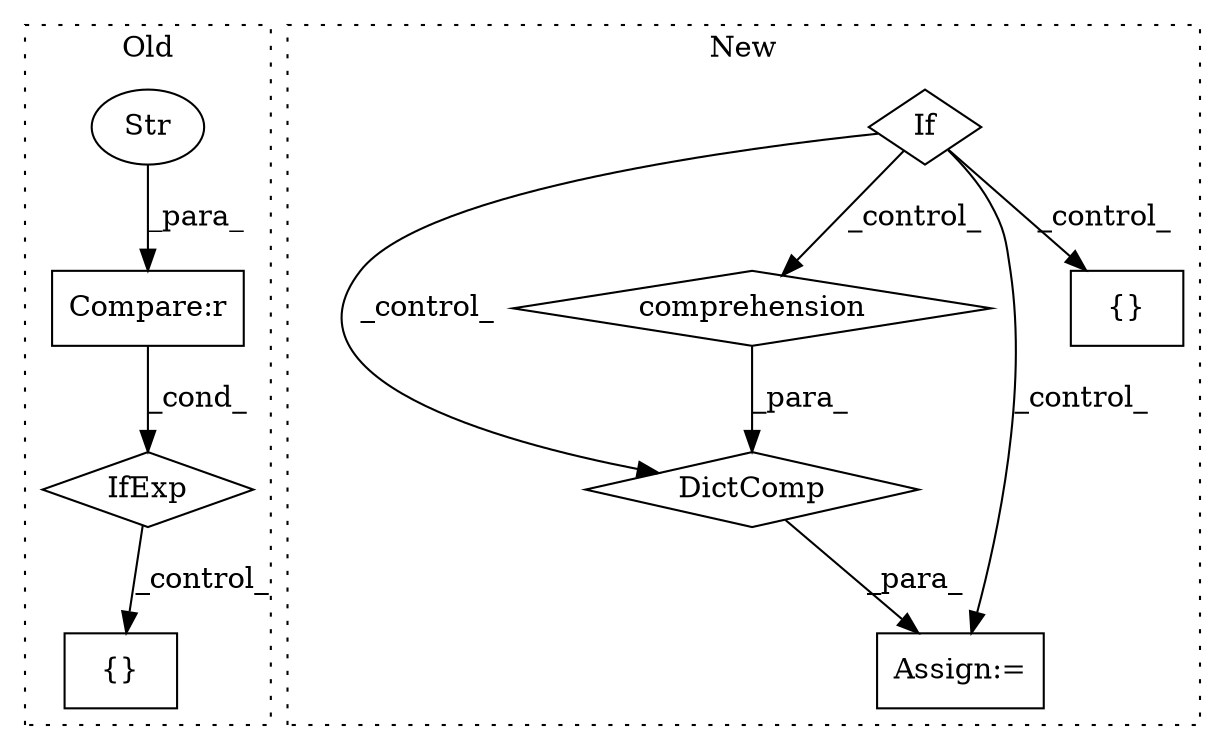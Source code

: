 digraph G {
subgraph cluster0 {
1 [label="IfExp" a="51" s="3156,3177" l="4,6" shape="diamond"];
7 [label="Compare:r" a="40" s="3160" l="17" shape="box"];
8 [label="Str" a="66" s="3160" l="7" shape="ellipse"];
9 [label="{}" a="59" s="3183,3183" l="2,1" shape="box"];
label = "Old";
style="dotted";
}
subgraph cluster1 {
2 [label="DictComp" a="84" s="3638" l="40" shape="diamond"];
3 [label="comprehension" a="45" s="3652" l="3" shape="diamond"];
4 [label="Assign:=" a="68" s="3635" l="3" shape="box"];
5 [label="If" a="96" s="3198" l="3" shape="diamond"];
6 [label="{}" a="59" s="3613,3613" l="2,1" shape="box"];
label = "New";
style="dotted";
}
1 -> 9 [label="_control_"];
2 -> 4 [label="_para_"];
3 -> 2 [label="_para_"];
5 -> 6 [label="_control_"];
5 -> 4 [label="_control_"];
5 -> 2 [label="_control_"];
5 -> 3 [label="_control_"];
7 -> 1 [label="_cond_"];
8 -> 7 [label="_para_"];
}